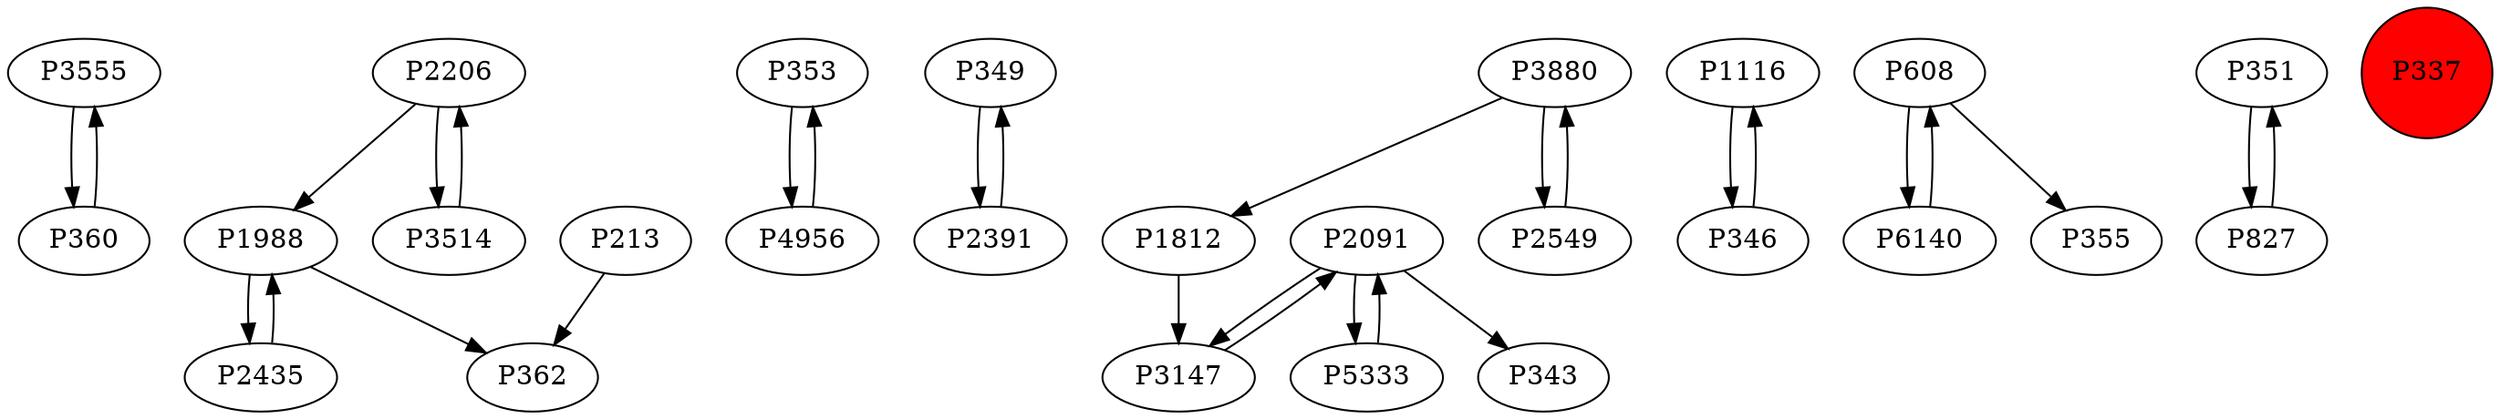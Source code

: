 digraph {
	P3555 -> P360
	P2206 -> P1988
	P353 -> P4956
	P349 -> P2391
	P2091 -> P3147
	P1988 -> P2435
	P1116 -> P346
	P2091 -> P5333
	P3880 -> P1812
	P360 -> P3555
	P2549 -> P3880
	P2391 -> P349
	P608 -> P6140
	P2206 -> P3514
	P3147 -> P2091
	P1812 -> P3147
	P5333 -> P2091
	P213 -> P362
	P1988 -> P362
	P346 -> P1116
	P351 -> P827
	P2091 -> P343
	P2435 -> P1988
	P827 -> P351
	P4956 -> P353
	P3514 -> P2206
	P608 -> P355
	P3880 -> P2549
	P6140 -> P608
	P337 [shape=circle]
	P337 [style=filled]
	P337 [fillcolor=red]
}